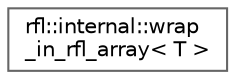 digraph "类继承关系图"
{
 // LATEX_PDF_SIZE
  bgcolor="transparent";
  edge [fontname=Helvetica,fontsize=10,labelfontname=Helvetica,labelfontsize=10];
  node [fontname=Helvetica,fontsize=10,shape=box,height=0.2,width=0.4];
  rankdir="LR";
  Node0 [id="Node000000",label="rfl::internal::wrap\l_in_rfl_array\< T \>",height=0.2,width=0.4,color="grey40", fillcolor="white", style="filled",URL="$structrfl_1_1internal_1_1wrap__in__rfl__array.html",tooltip=" "];
}
